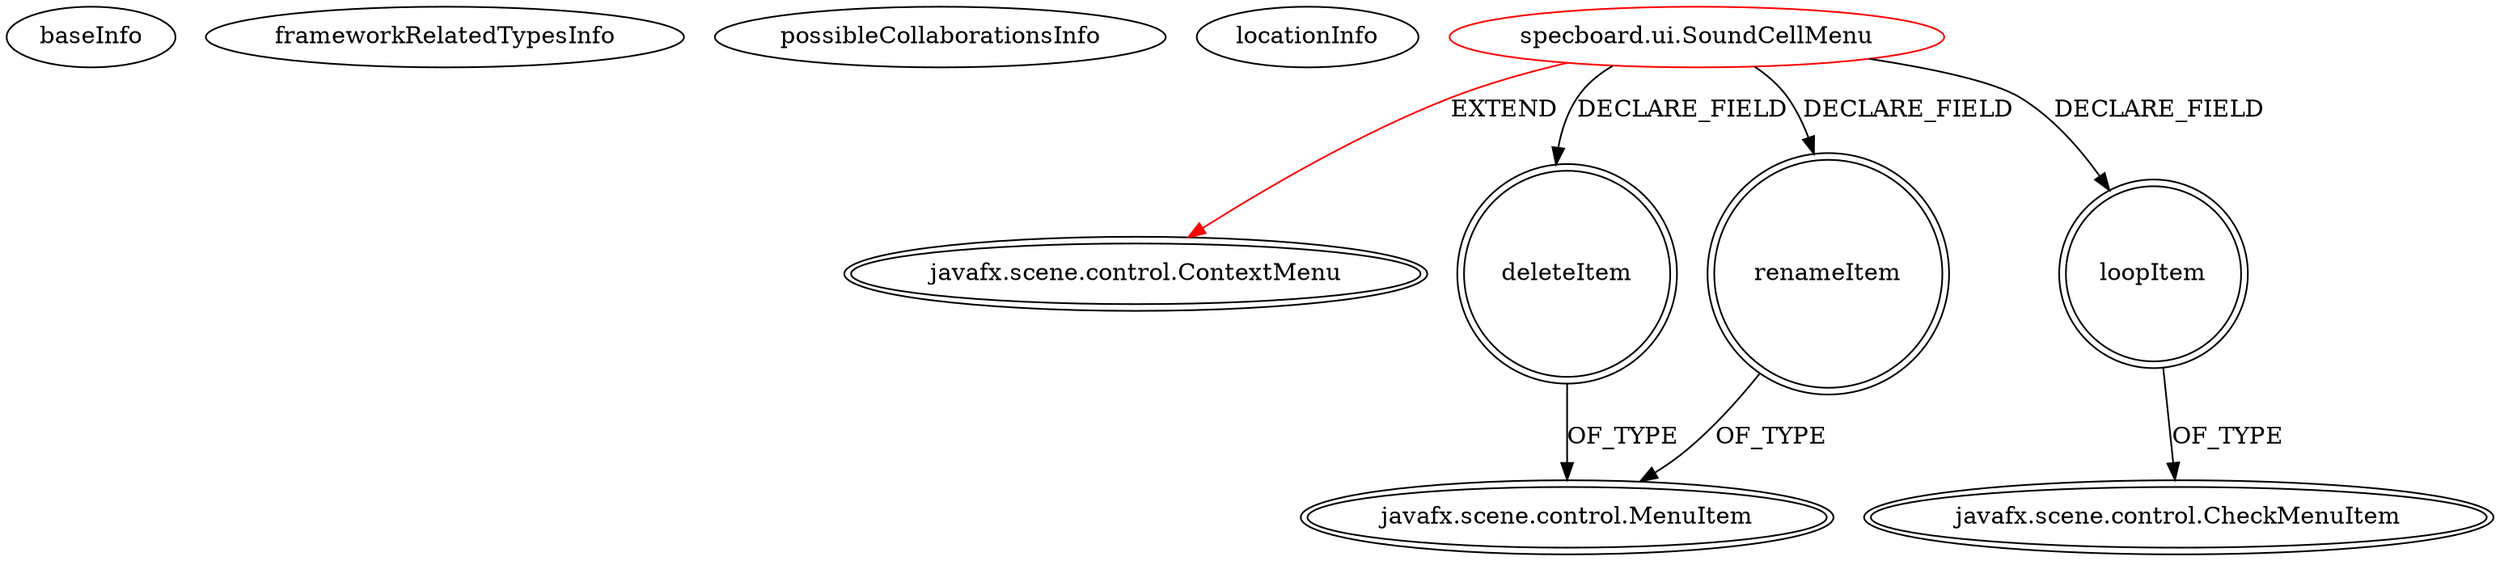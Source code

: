 digraph {
baseInfo[graphId=1233,category="extension_graph",isAnonymous=false,possibleRelation=false]
frameworkRelatedTypesInfo[0="javafx.scene.control.ContextMenu"]
possibleCollaborationsInfo[]
locationInfo[projectName="SlyJack0-SpecBoard",filePath="/SlyJack0-SpecBoard/SpecBoard-master/src/specboard/ui/SoundCellMenu.java",contextSignature="SoundCellMenu",graphId="1233"]
0[label="specboard.ui.SoundCellMenu",vertexType="ROOT_CLIENT_CLASS_DECLARATION",isFrameworkType=false,color=red]
1[label="javafx.scene.control.ContextMenu",vertexType="FRAMEWORK_CLASS_TYPE",isFrameworkType=true,peripheries=2]
2[label="deleteItem",vertexType="FIELD_DECLARATION",isFrameworkType=true,peripheries=2,shape=circle]
3[label="javafx.scene.control.MenuItem",vertexType="FRAMEWORK_CLASS_TYPE",isFrameworkType=true,peripheries=2]
4[label="loopItem",vertexType="FIELD_DECLARATION",isFrameworkType=true,peripheries=2,shape=circle]
5[label="javafx.scene.control.CheckMenuItem",vertexType="FRAMEWORK_CLASS_TYPE",isFrameworkType=true,peripheries=2]
6[label="renameItem",vertexType="FIELD_DECLARATION",isFrameworkType=true,peripheries=2,shape=circle]
0->1[label="EXTEND",color=red]
0->2[label="DECLARE_FIELD"]
2->3[label="OF_TYPE"]
0->4[label="DECLARE_FIELD"]
4->5[label="OF_TYPE"]
0->6[label="DECLARE_FIELD"]
6->3[label="OF_TYPE"]
}
